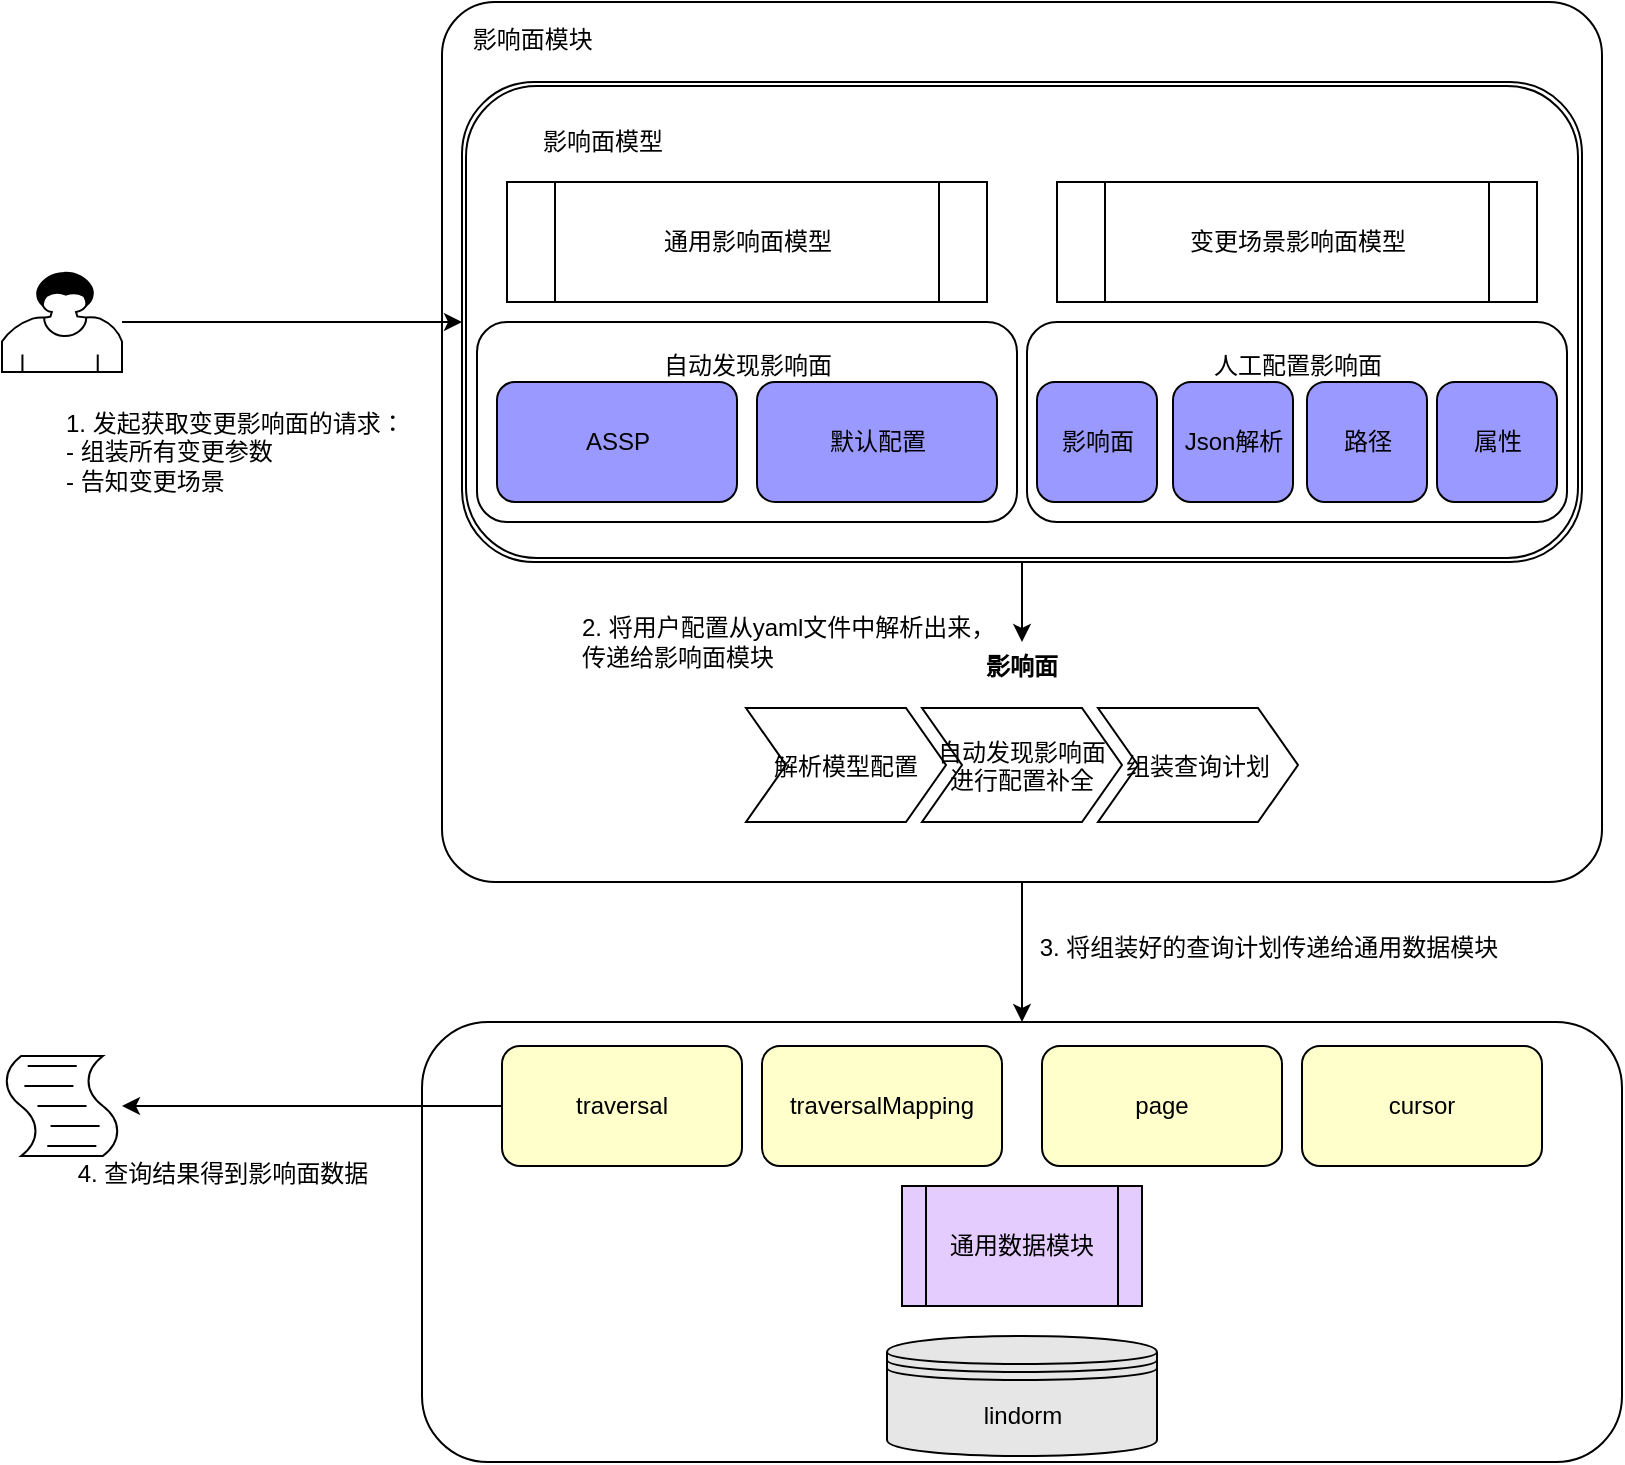 <mxfile version="12.8.1" type="github">
  <diagram id="w6hdogesCgSzW8KNwTcu" name="Page-1">
    <mxGraphModel dx="1281" dy="821" grid="1" gridSize="10" guides="1" tooltips="1" connect="1" arrows="1" fold="1" page="1" pageScale="1" pageWidth="827" pageHeight="1169" math="0" shadow="0">
      <root>
        <mxCell id="0" />
        <mxCell id="1" parent="0" />
        <mxCell id="aAWVtXx4EYfe7-cEjIgJ-32" style="edgeStyle=orthogonalEdgeStyle;rounded=0;orthogonalLoop=1;jettySize=auto;html=1;exitX=0.5;exitY=1;exitDx=0;exitDy=0;entryX=0.5;entryY=0;entryDx=0;entryDy=0;" edge="1" parent="1" source="aAWVtXx4EYfe7-cEjIgJ-13" target="z2zC10R0ZJiUsRDq-FJP-6">
          <mxGeometry relative="1" as="geometry" />
        </mxCell>
        <mxCell id="aAWVtXx4EYfe7-cEjIgJ-13" value="&amp;nbsp; &amp;nbsp; 影响面模块&lt;br&gt;&lt;br&gt;&lt;br&gt;&lt;br&gt;&lt;br&gt;&lt;br&gt;&lt;br&gt;&lt;br&gt;&lt;br&gt;&lt;br&gt;&lt;br&gt;&lt;br&gt;&lt;br&gt;&lt;br&gt;&lt;br&gt;&lt;br&gt;&lt;br&gt;&lt;br&gt;&lt;br&gt;&lt;br&gt;&lt;br&gt;&lt;br&gt;&lt;br&gt;&lt;br&gt;&lt;br&gt;&lt;br&gt;&lt;br&gt;&lt;br&gt;&lt;br&gt;" style="rounded=1;whiteSpace=wrap;html=1;align=left;arcSize=6;" vertex="1" parent="1">
          <mxGeometry x="230" y="230" width="580" height="440" as="geometry" />
        </mxCell>
        <mxCell id="aAWVtXx4EYfe7-cEjIgJ-19" value="" style="shape=ext;double=1;rounded=1;whiteSpace=wrap;html=1;fillColor=none;arcSize=15;" vertex="1" parent="1">
          <mxGeometry x="240" y="270" width="560" height="240" as="geometry" />
        </mxCell>
        <mxCell id="z2zC10R0ZJiUsRDq-FJP-4" value="自动发现影响面&lt;br&gt;&lt;br&gt;&lt;br&gt;&lt;br&gt;&lt;br&gt;" style="rounded=1;whiteSpace=wrap;html=1;" parent="1" vertex="1">
          <mxGeometry x="247.5" y="390" width="270" height="100" as="geometry" />
        </mxCell>
        <mxCell id="z2zC10R0ZJiUsRDq-FJP-2" value="ASSP" style="rounded=1;whiteSpace=wrap;html=1;fillColor=#9999FF;" parent="1" vertex="1">
          <mxGeometry x="257.5" y="420" width="120" height="60" as="geometry" />
        </mxCell>
        <mxCell id="z2zC10R0ZJiUsRDq-FJP-3" value="默认配置" style="rounded=1;whiteSpace=wrap;html=1;fillColor=#9999FF;" parent="1" vertex="1">
          <mxGeometry x="387.5" y="420" width="120" height="60" as="geometry" />
        </mxCell>
        <mxCell id="z2zC10R0ZJiUsRDq-FJP-5" value="人工配置影响面&lt;br&gt;&lt;br&gt;&lt;br&gt;&lt;br&gt;&lt;br&gt;" style="rounded=1;whiteSpace=wrap;html=1;" parent="1" vertex="1">
          <mxGeometry x="522.5" y="390" width="270" height="100" as="geometry" />
        </mxCell>
        <mxCell id="z2zC10R0ZJiUsRDq-FJP-6" value="" style="rounded=1;whiteSpace=wrap;html=1;" parent="1" vertex="1">
          <mxGeometry x="220" y="740" width="600" height="220" as="geometry" />
        </mxCell>
        <mxCell id="z2zC10R0ZJiUsRDq-FJP-7" value="traversalMapping" style="rounded=1;whiteSpace=wrap;html=1;fillColor=#FFFFCC;" parent="1" vertex="1">
          <mxGeometry x="390" y="752" width="120" height="60" as="geometry" />
        </mxCell>
        <mxCell id="aAWVtXx4EYfe7-cEjIgJ-24" style="edgeStyle=orthogonalEdgeStyle;rounded=0;orthogonalLoop=1;jettySize=auto;html=1;exitX=0;exitY=0.5;exitDx=0;exitDy=0;" edge="1" parent="1" source="6JGDxQjxpqLckkwGgAIi-4" target="aAWVtXx4EYfe7-cEjIgJ-16">
          <mxGeometry relative="1" as="geometry" />
        </mxCell>
        <mxCell id="6JGDxQjxpqLckkwGgAIi-4" value="traversal" style="rounded=1;whiteSpace=wrap;html=1;fillColor=#FFFFCC;" parent="1" vertex="1">
          <mxGeometry x="260" y="752" width="120" height="60" as="geometry" />
        </mxCell>
        <mxCell id="aAWVtXx4EYfe7-cEjIgJ-1" value="page" style="rounded=1;whiteSpace=wrap;html=1;fillColor=#FFFFCC;" vertex="1" parent="1">
          <mxGeometry x="530" y="752" width="120" height="60" as="geometry" />
        </mxCell>
        <mxCell id="aAWVtXx4EYfe7-cEjIgJ-2" value="cursor" style="rounded=1;whiteSpace=wrap;html=1;fillColor=#FFFFCC;" vertex="1" parent="1">
          <mxGeometry x="660" y="752" width="120" height="60" as="geometry" />
        </mxCell>
        <mxCell id="aAWVtXx4EYfe7-cEjIgJ-3" value="lindorm" style="shape=datastore;whiteSpace=wrap;html=1;fillColor=#E6E6E6;" vertex="1" parent="1">
          <mxGeometry x="452.5" y="897" width="135" height="60" as="geometry" />
        </mxCell>
        <mxCell id="aAWVtXx4EYfe7-cEjIgJ-5" value="路径" style="rounded=1;whiteSpace=wrap;html=1;fillColor=#9999FF;" vertex="1" parent="1">
          <mxGeometry x="662.5" y="420" width="60" height="60" as="geometry" />
        </mxCell>
        <mxCell id="aAWVtXx4EYfe7-cEjIgJ-6" value="影响面" style="rounded=1;whiteSpace=wrap;html=1;fillColor=#9999FF;" vertex="1" parent="1">
          <mxGeometry x="527.5" y="420" width="60" height="60" as="geometry" />
        </mxCell>
        <mxCell id="aAWVtXx4EYfe7-cEjIgJ-7" value="属性" style="rounded=1;whiteSpace=wrap;html=1;fillColor=#9999FF;" vertex="1" parent="1">
          <mxGeometry x="727.5" y="420" width="60" height="60" as="geometry" />
        </mxCell>
        <mxCell id="aAWVtXx4EYfe7-cEjIgJ-8" value="Json解析" style="rounded=1;whiteSpace=wrap;html=1;fillColor=#9999FF;" vertex="1" parent="1">
          <mxGeometry x="595.5" y="420" width="60" height="60" as="geometry" />
        </mxCell>
        <mxCell id="aAWVtXx4EYfe7-cEjIgJ-9" value="通用影响面模型" style="shape=process;whiteSpace=wrap;html=1;backgroundOutline=1;" vertex="1" parent="1">
          <mxGeometry x="262.5" y="320" width="240" height="60" as="geometry" />
        </mxCell>
        <mxCell id="aAWVtXx4EYfe7-cEjIgJ-10" value="变更场景影响面模型" style="shape=process;whiteSpace=wrap;html=1;backgroundOutline=1;" vertex="1" parent="1">
          <mxGeometry x="537.5" y="320" width="240" height="60" as="geometry" />
        </mxCell>
        <mxCell id="aAWVtXx4EYfe7-cEjIgJ-12" value="通用数据模块" style="shape=process;whiteSpace=wrap;html=1;backgroundOutline=1;fillColor=#E5CCFF;" vertex="1" parent="1">
          <mxGeometry x="460" y="822" width="120" height="60" as="geometry" />
        </mxCell>
        <mxCell id="aAWVtXx4EYfe7-cEjIgJ-15" value="" style="shape=mxgraph.bpmn.user_task;html=1;outlineConnect=0;fillColor=none;" vertex="1" parent="1">
          <mxGeometry x="10" y="365" width="60" height="50" as="geometry" />
        </mxCell>
        <mxCell id="aAWVtXx4EYfe7-cEjIgJ-16" value="" style="shape=mxgraph.bpmn.script_task;html=1;outlineConnect=0;fillColor=none;" vertex="1" parent="1">
          <mxGeometry x="10" y="757" width="60" height="50" as="geometry" />
        </mxCell>
        <mxCell id="aAWVtXx4EYfe7-cEjIgJ-30" style="edgeStyle=orthogonalEdgeStyle;rounded=0;orthogonalLoop=1;jettySize=auto;html=1;exitX=0.5;exitY=1;exitDx=0;exitDy=0;" edge="1" parent="1" source="aAWVtXx4EYfe7-cEjIgJ-19" target="aAWVtXx4EYfe7-cEjIgJ-26">
          <mxGeometry relative="1" as="geometry" />
        </mxCell>
        <mxCell id="aAWVtXx4EYfe7-cEjIgJ-20" value="影响面模型" style="text;html=1;align=center;verticalAlign=middle;resizable=0;points=[];autosize=1;" vertex="1" parent="1">
          <mxGeometry x="270" y="290" width="80" height="20" as="geometry" />
        </mxCell>
        <mxCell id="aAWVtXx4EYfe7-cEjIgJ-22" value="" style="endArrow=classic;html=1;entryX=0;entryY=0.5;entryDx=0;entryDy=0;" edge="1" parent="1" source="aAWVtXx4EYfe7-cEjIgJ-15" target="aAWVtXx4EYfe7-cEjIgJ-19">
          <mxGeometry width="50" height="50" relative="1" as="geometry">
            <mxPoint x="590" y="600" as="sourcePoint" />
            <mxPoint x="640" y="550" as="targetPoint" />
          </mxGeometry>
        </mxCell>
        <mxCell id="aAWVtXx4EYfe7-cEjIgJ-25" value="1. 发起获取变更影响面的请求：&lt;br&gt;- 组装所有变更参数&lt;br&gt;- 告知变更场景" style="text;html=1;align=left;verticalAlign=middle;resizable=0;points=[];autosize=1;" vertex="1" parent="1">
          <mxGeometry x="40" y="430" width="180" height="50" as="geometry" />
        </mxCell>
        <mxCell id="aAWVtXx4EYfe7-cEjIgJ-26" value="影响面" style="swimlane;childLayout=stackLayout;horizontal=1;fillColor=none;horizontalStack=1;resizeParent=1;resizeParentMax=0;resizeLast=0;collapsible=0;strokeColor=none;stackBorder=10;stackSpacing=-12;resizable=1;align=center;points=[];fontColor=#000000;" vertex="1" parent="1">
          <mxGeometry x="372" y="550" width="296" height="100" as="geometry" />
        </mxCell>
        <mxCell id="aAWVtXx4EYfe7-cEjIgJ-27" value="解析模型配置" style="shape=step;perimeter=stepPerimeter;fixedSize=1;points=[];" vertex="1" parent="aAWVtXx4EYfe7-cEjIgJ-26">
          <mxGeometry x="10" y="33" width="100" height="57" as="geometry" />
        </mxCell>
        <mxCell id="aAWVtXx4EYfe7-cEjIgJ-28" value="自动发现影响面&#xa;进行配置补全" style="shape=step;perimeter=stepPerimeter;fixedSize=1;points=[];" vertex="1" parent="aAWVtXx4EYfe7-cEjIgJ-26">
          <mxGeometry x="98" y="33" width="100" height="57" as="geometry" />
        </mxCell>
        <mxCell id="aAWVtXx4EYfe7-cEjIgJ-29" value="组装查询计划" style="shape=step;perimeter=stepPerimeter;fixedSize=1;points=[];" vertex="1" parent="aAWVtXx4EYfe7-cEjIgJ-26">
          <mxGeometry x="186" y="33" width="100" height="57" as="geometry" />
        </mxCell>
        <mxCell id="aAWVtXx4EYfe7-cEjIgJ-33" value="2. 将用户配置从yaml文件中解析出来，&lt;br&gt;传递给影响面模块" style="text;html=1;align=left;verticalAlign=middle;resizable=0;points=[];autosize=1;" vertex="1" parent="1">
          <mxGeometry x="297.5" y="535" width="220" height="30" as="geometry" />
        </mxCell>
        <mxCell id="aAWVtXx4EYfe7-cEjIgJ-34" value="3. 将组装好的查询计划传递给通用数据模块" style="text;html=1;align=center;verticalAlign=middle;resizable=0;points=[];autosize=1;" vertex="1" parent="1">
          <mxGeometry x="522.5" y="693" width="240" height="20" as="geometry" />
        </mxCell>
        <mxCell id="aAWVtXx4EYfe7-cEjIgJ-35" value="4. 查询结果得到影响面数据" style="text;html=1;align=center;verticalAlign=middle;resizable=0;points=[];autosize=1;" vertex="1" parent="1">
          <mxGeometry x="40" y="806" width="160" height="20" as="geometry" />
        </mxCell>
      </root>
    </mxGraphModel>
  </diagram>
</mxfile>
